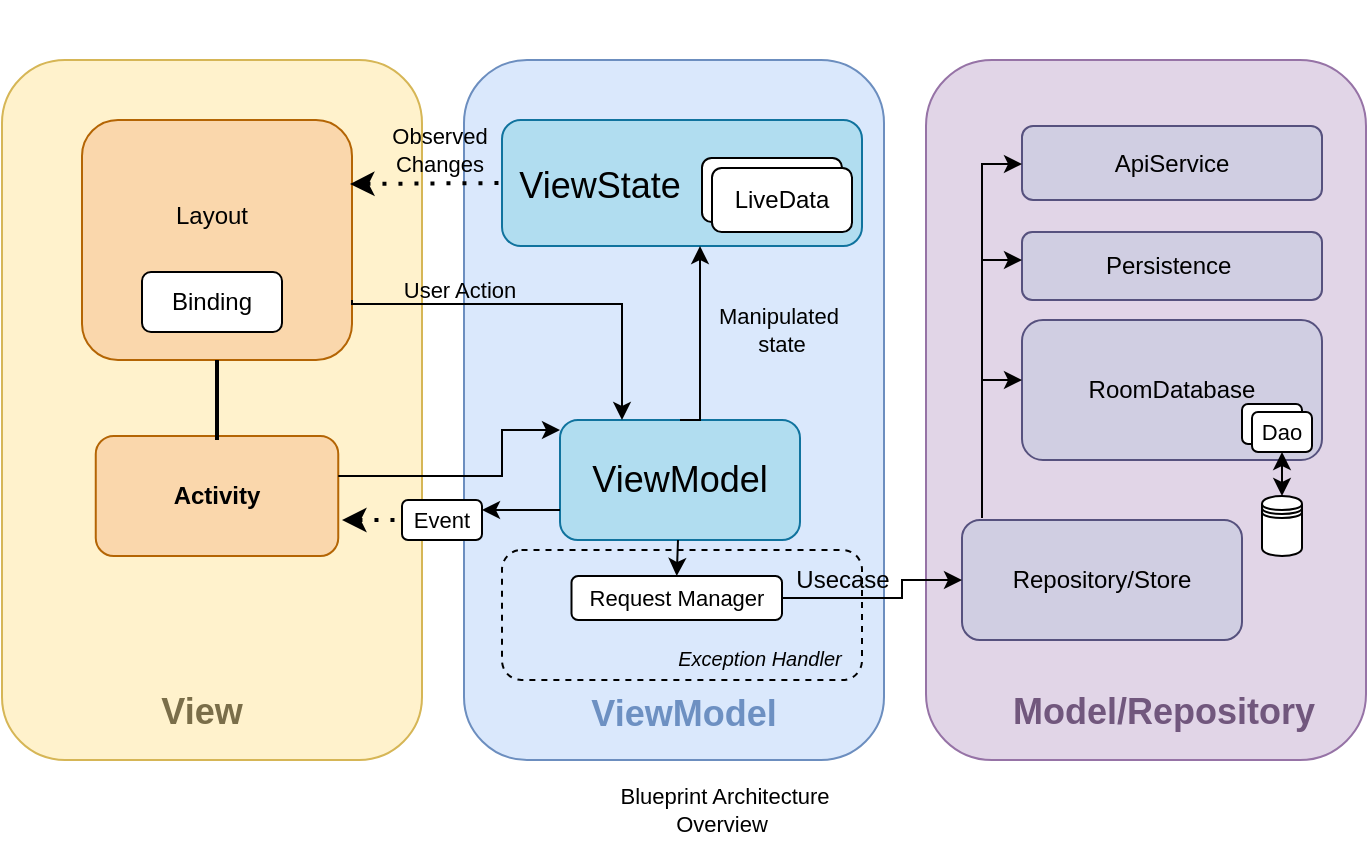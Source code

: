 <mxfile version="17.3.0" type="device"><diagram id="DyYoIxPww9SaBAByOC5G" name="Page-1"><mxGraphModel dx="873" dy="589" grid="1" gridSize="10" guides="1" tooltips="1" connect="1" arrows="1" fold="1" page="1" pageScale="1" pageWidth="827" pageHeight="1169" math="0" shadow="0"><root><mxCell id="0"/><mxCell id="1" parent="0"/><mxCell id="GouDXBz-gcGE_-PqdgL5-1" value="" style="rounded=1;whiteSpace=wrap;html=1;fillColor=#fff2cc;strokeColor=#d6b656;" parent="1" vertex="1"><mxGeometry x="80" y="260" width="210" height="350" as="geometry"/></mxCell><mxCell id="GouDXBz-gcGE_-PqdgL5-2" value="" style="rounded=1;whiteSpace=wrap;html=1;fillColor=#dae8fc;strokeColor=#6c8ebf;" parent="1" vertex="1"><mxGeometry x="311" y="260" width="210" height="350" as="geometry"/></mxCell><mxCell id="GouDXBz-gcGE_-PqdgL5-3" value="" style="rounded=1;whiteSpace=wrap;html=1;fillColor=#e1d5e7;strokeColor=#9673a6;" parent="1" vertex="1"><mxGeometry x="542" y="260" width="220" height="350" as="geometry"/></mxCell><mxCell id="GouDXBz-gcGE_-PqdgL5-4" value="" style="rounded=1;whiteSpace=wrap;html=1;fillColor=#fad7ac;strokeColor=#b46504;" parent="1" vertex="1"><mxGeometry x="120" y="290" width="135" height="120" as="geometry"/></mxCell><mxCell id="GouDXBz-gcGE_-PqdgL5-5" value="Layout" style="text;html=1;strokeColor=none;fillColor=none;align=center;verticalAlign=middle;whiteSpace=wrap;rounded=0;" parent="1" vertex="1"><mxGeometry x="155" y="323" width="60" height="30" as="geometry"/></mxCell><mxCell id="GouDXBz-gcGE_-PqdgL5-6" value="Binding" style="rounded=1;whiteSpace=wrap;html=1;" parent="1" vertex="1"><mxGeometry x="150" y="366" width="70" height="30" as="geometry"/></mxCell><mxCell id="GouDXBz-gcGE_-PqdgL5-7" value="&lt;b&gt;Activity&lt;/b&gt;" style="rounded=1;whiteSpace=wrap;html=1;fillColor=#fad7ac;strokeColor=#b46504;" parent="1" vertex="1"><mxGeometry x="126.88" y="448" width="121.25" height="60" as="geometry"/></mxCell><mxCell id="GouDXBz-gcGE_-PqdgL5-8" value="&lt;b&gt;&lt;font color=&quot;#7a6e49&quot; style=&quot;font-size: 18px&quot;&gt;View&lt;/font&gt;&lt;/b&gt;" style="text;html=1;strokeColor=none;fillColor=none;align=center;verticalAlign=middle;whiteSpace=wrap;rounded=0;" parent="1" vertex="1"><mxGeometry x="150" y="571" width="60" height="30" as="geometry"/></mxCell><mxCell id="GouDXBz-gcGE_-PqdgL5-9" value="ViewModel" style="rounded=1;whiteSpace=wrap;html=1;fontSize=18;fillColor=#b1ddf0;strokeColor=#10739e;" parent="1" vertex="1"><mxGeometry x="359" y="440" width="120" height="60" as="geometry"/></mxCell><mxCell id="GouDXBz-gcGE_-PqdgL5-10" value="" style="rounded=1;whiteSpace=wrap;html=1;fontSize=18;fillColor=#b1ddf0;strokeColor=#10739e;" parent="1" vertex="1"><mxGeometry x="330" y="290" width="180" height="63" as="geometry"/></mxCell><mxCell id="GouDXBz-gcGE_-PqdgL5-11" value="ViewState" style="text;html=1;strokeColor=none;fillColor=none;align=center;verticalAlign=middle;whiteSpace=wrap;rounded=0;fontSize=18;fontColor=#000000;" parent="1" vertex="1"><mxGeometry x="349" y="308" width="60" height="30" as="geometry"/></mxCell><mxCell id="GouDXBz-gcGE_-PqdgL5-12" value="" style="rounded=1;whiteSpace=wrap;html=1;fontSize=12;fontColor=#000000;" parent="1" vertex="1"><mxGeometry x="430" y="309" width="70" height="32" as="geometry"/></mxCell><mxCell id="GouDXBz-gcGE_-PqdgL5-13" value="LiveData" style="rounded=1;whiteSpace=wrap;html=1;fontSize=12;fontColor=#000000;" parent="1" vertex="1"><mxGeometry x="435" y="314" width="70" height="32" as="geometry"/></mxCell><mxCell id="GouDXBz-gcGE_-PqdgL5-14" value="&lt;b&gt;&lt;font style=&quot;font-size: 18px&quot; color=&quot;#6d90c2&quot;&gt;ViewModel&lt;/font&gt;&lt;/b&gt;" style="text;html=1;strokeColor=none;fillColor=none;align=center;verticalAlign=middle;whiteSpace=wrap;rounded=0;" parent="1" vertex="1"><mxGeometry x="391" y="572" width="60" height="30" as="geometry"/></mxCell><mxCell id="GouDXBz-gcGE_-PqdgL5-15" value="Repository/Store" style="rounded=1;whiteSpace=wrap;html=1;fontSize=12;fillColor=#d0cee2;strokeColor=#56517e;" parent="1" vertex="1"><mxGeometry x="560" y="490" width="140" height="60" as="geometry"/></mxCell><mxCell id="GouDXBz-gcGE_-PqdgL5-16" value="&lt;font color=&quot;#000000&quot;&gt;ApiService&lt;/font&gt;" style="rounded=1;whiteSpace=wrap;html=1;fontSize=12;fillColor=#d0cee2;strokeColor=#56517e;" parent="1" vertex="1"><mxGeometry x="590" y="293" width="150" height="37" as="geometry"/></mxCell><mxCell id="GouDXBz-gcGE_-PqdgL5-17" value="RoomDatabase" style="rounded=1;whiteSpace=wrap;html=1;fontSize=12;fillColor=#d0cee2;strokeColor=#56517e;" parent="1" vertex="1"><mxGeometry x="590" y="390" width="150" height="70" as="geometry"/></mxCell><mxCell id="GouDXBz-gcGE_-PqdgL5-18" value="Persistence&amp;nbsp;" style="rounded=1;whiteSpace=wrap;html=1;fontSize=12;fillColor=#d0cee2;strokeColor=#56517e;" parent="1" vertex="1"><mxGeometry x="590" y="346" width="150" height="34" as="geometry"/></mxCell><mxCell id="GouDXBz-gcGE_-PqdgL5-19" value="" style="rounded=1;whiteSpace=wrap;html=1;fontSize=12;fontColor=#000000;" parent="1" vertex="1"><mxGeometry x="700" y="432" width="30" height="20" as="geometry"/></mxCell><mxCell id="GouDXBz-gcGE_-PqdgL5-20" value="&lt;font style=&quot;font-size: 11px&quot;&gt;Dao&lt;/font&gt;" style="rounded=1;whiteSpace=wrap;html=1;fontSize=12;fontColor=#000000;" parent="1" vertex="1"><mxGeometry x="705" y="436" width="30" height="20" as="geometry"/></mxCell><mxCell id="GouDXBz-gcGE_-PqdgL5-21" value="" style="shape=datastore;whiteSpace=wrap;html=1;rounded=1;fontSize=11;fontColor=#000000;" parent="1" vertex="1"><mxGeometry x="710" y="478" width="20" height="30" as="geometry"/></mxCell><mxCell id="GouDXBz-gcGE_-PqdgL5-22" value="&lt;b&gt;&lt;font style=&quot;font-size: 18px&quot; color=&quot;#71577d&quot;&gt;Model/Repository&lt;/font&gt;&lt;/b&gt;" style="text;html=1;strokeColor=none;fillColor=none;align=center;verticalAlign=middle;whiteSpace=wrap;rounded=0;" parent="1" vertex="1"><mxGeometry x="631" y="571" width="60" height="30" as="geometry"/></mxCell><mxCell id="GouDXBz-gcGE_-PqdgL5-23" value="" style="line;strokeWidth=2;direction=south;html=1;rounded=1;fontSize=11;fontColor=#71577D;" parent="1" vertex="1"><mxGeometry x="182.51" y="410" width="10" height="40" as="geometry"/></mxCell><mxCell id="GouDXBz-gcGE_-PqdgL5-24" value="" style="edgeStyle=segmentEdgeStyle;endArrow=classic;html=1;rounded=0;fontSize=11;fontColor=#71577D;exitX=1;exitY=0.75;exitDx=0;exitDy=0;" parent="1" source="GouDXBz-gcGE_-PqdgL5-4" edge="1"><mxGeometry width="50" height="50" relative="1" as="geometry"><mxPoint x="410" y="480" as="sourcePoint"/><mxPoint x="390" y="440" as="targetPoint"/><Array as="points"><mxPoint x="390" y="382"/><mxPoint x="390" y="440"/></Array></mxGeometry></mxCell><mxCell id="GouDXBz-gcGE_-PqdgL5-25" value="" style="edgeStyle=segmentEdgeStyle;endArrow=classic;html=1;rounded=0;fontSize=11;fontColor=#71577D;exitX=1;exitY=0.5;exitDx=0;exitDy=0;entryX=0;entryY=0.25;entryDx=0;entryDy=0;" parent="1" edge="1"><mxGeometry width="50" height="50" relative="1" as="geometry"><mxPoint x="248.13" y="468" as="sourcePoint"/><mxPoint x="359" y="445.0" as="targetPoint"/><Array as="points"><mxPoint x="330" y="468"/><mxPoint x="330" y="445"/></Array></mxGeometry></mxCell><mxCell id="GouDXBz-gcGE_-PqdgL5-26" value="&lt;font color=&quot;#000000&quot;&gt;Event&lt;/font&gt;" style="rounded=1;whiteSpace=wrap;html=1;fontSize=11;fontColor=#71577D;" parent="1" vertex="1"><mxGeometry x="280" y="480" width="40" height="20" as="geometry"/></mxCell><mxCell id="GouDXBz-gcGE_-PqdgL5-27" value="" style="endArrow=none;dashed=1;html=1;dashPattern=1 3;strokeWidth=2;rounded=0;fontSize=11;fontColor=#000000;entryX=0;entryY=0.5;entryDx=0;entryDy=0;startArrow=classic;startFill=1;" parent="1" target="GouDXBz-gcGE_-PqdgL5-26" edge="1"><mxGeometry width="50" height="50" relative="1" as="geometry"><mxPoint x="250" y="490" as="sourcePoint"/><mxPoint x="430" y="440" as="targetPoint"/></mxGeometry></mxCell><mxCell id="GouDXBz-gcGE_-PqdgL5-28" value="" style="edgeStyle=segmentEdgeStyle;endArrow=classic;html=1;rounded=0;fontSize=11;fontColor=#000000;exitX=0;exitY=0.75;exitDx=0;exitDy=0;" parent="1" source="GouDXBz-gcGE_-PqdgL5-9" edge="1"><mxGeometry width="50" height="50" relative="1" as="geometry"><mxPoint x="380" y="490" as="sourcePoint"/><mxPoint x="320" y="485" as="targetPoint"/></mxGeometry></mxCell><mxCell id="GouDXBz-gcGE_-PqdgL5-29" value="Request Manager" style="rounded=1;whiteSpace=wrap;html=1;fontSize=11;fontColor=#000000;" parent="1" vertex="1"><mxGeometry x="364.75" y="518" width="105.25" height="22" as="geometry"/></mxCell><mxCell id="GouDXBz-gcGE_-PqdgL5-30" value="" style="edgeStyle=segmentEdgeStyle;endArrow=classic;html=1;rounded=0;fontSize=11;fontColor=#000000;entryX=0.55;entryY=1;entryDx=0;entryDy=0;entryPerimeter=0;exitX=0.5;exitY=0;exitDx=0;exitDy=0;" parent="1" source="GouDXBz-gcGE_-PqdgL5-9" target="GouDXBz-gcGE_-PqdgL5-10" edge="1"><mxGeometry width="50" height="50" relative="1" as="geometry"><mxPoint x="380" y="500" as="sourcePoint"/><mxPoint x="430" y="450" as="targetPoint"/></mxGeometry></mxCell><mxCell id="GouDXBz-gcGE_-PqdgL5-31" value="" style="endArrow=none;dashed=1;html=1;dashPattern=1 3;strokeWidth=2;rounded=0;fontSize=11;fontColor=#000000;entryX=0;entryY=0.5;entryDx=0;entryDy=0;startArrow=classic;startFill=1;" parent="1" target="GouDXBz-gcGE_-PqdgL5-10" edge="1"><mxGeometry width="50" height="50" relative="1" as="geometry"><mxPoint x="254" y="322" as="sourcePoint"/><mxPoint x="328.82" y="317.78" as="targetPoint"/></mxGeometry></mxCell><mxCell id="GouDXBz-gcGE_-PqdgL5-32" value="Manipulated&amp;nbsp;&lt;br&gt;state" style="text;html=1;strokeColor=none;fillColor=none;align=center;verticalAlign=middle;whiteSpace=wrap;rounded=0;fontSize=11;fontColor=#000000;" parent="1" vertex="1"><mxGeometry x="440" y="380" width="60" height="30" as="geometry"/></mxCell><mxCell id="GouDXBz-gcGE_-PqdgL5-33" value="" style="edgeStyle=segmentEdgeStyle;endArrow=classic;html=1;rounded=0;fontSize=11;fontColor=#000000;exitX=1;exitY=0.5;exitDx=0;exitDy=0;entryX=0;entryY=0.5;entryDx=0;entryDy=0;" parent="1" source="GouDXBz-gcGE_-PqdgL5-29" target="GouDXBz-gcGE_-PqdgL5-15" edge="1"><mxGeometry width="50" height="50" relative="1" as="geometry"><mxPoint x="480" y="535" as="sourcePoint"/><mxPoint x="560" y="535" as="targetPoint"/><Array as="points"><mxPoint x="530" y="529"/><mxPoint x="530" y="520"/></Array></mxGeometry></mxCell><mxCell id="GouDXBz-gcGE_-PqdgL5-34" value="" style="edgeStyle=segmentEdgeStyle;endArrow=classic;html=1;rounded=0;fontSize=11;fontColor=#000000;" parent="1" edge="1"><mxGeometry width="50" height="50" relative="1" as="geometry"><mxPoint x="570" y="489" as="sourcePoint"/><mxPoint x="590" y="312" as="targetPoint"/><Array as="points"><mxPoint x="570" y="489"/><mxPoint x="570" y="312"/></Array></mxGeometry></mxCell><mxCell id="GouDXBz-gcGE_-PqdgL5-35" value="" style="edgeStyle=segmentEdgeStyle;endArrow=classic;html=1;rounded=0;fontSize=11;fontColor=#000000;jumpStyle=sharp;" parent="1" edge="1"><mxGeometry width="50" height="50" relative="1" as="geometry"><mxPoint x="570" y="360" as="sourcePoint"/><mxPoint x="590" y="360" as="targetPoint"/></mxGeometry></mxCell><mxCell id="GouDXBz-gcGE_-PqdgL5-36" value="" style="edgeStyle=segmentEdgeStyle;endArrow=classic;html=1;rounded=0;fontSize=11;fontColor=#000000;jumpStyle=sharp;" parent="1" edge="1"><mxGeometry width="50" height="50" relative="1" as="geometry"><mxPoint x="570" y="420" as="sourcePoint"/><mxPoint x="590" y="420" as="targetPoint"/><Array as="points"><mxPoint x="590" y="420"/></Array></mxGeometry></mxCell><mxCell id="GouDXBz-gcGE_-PqdgL5-37" value="&lt;font style=&quot;font-size: 11px&quot;&gt;Observed Changes&lt;/font&gt;" style="text;html=1;strokeColor=none;fillColor=none;align=center;verticalAlign=middle;whiteSpace=wrap;rounded=0;fontSize=11;fontColor=#000000;" parent="1" vertex="1"><mxGeometry x="269" y="290" width="60" height="30" as="geometry"/></mxCell><mxCell id="GouDXBz-gcGE_-PqdgL5-38" value="&lt;font style=&quot;font-size: 11px&quot;&gt;User Action&lt;/font&gt;" style="text;html=1;strokeColor=none;fillColor=none;align=center;verticalAlign=middle;whiteSpace=wrap;rounded=0;fontSize=9;fontColor=#000000;" parent="1" vertex="1"><mxGeometry x="269" y="360" width="80" height="30" as="geometry"/></mxCell><mxCell id="GouDXBz-gcGE_-PqdgL5-39" value="&amp;nbsp;Blueprint Architecture Overview" style="text;html=1;strokeColor=none;fillColor=none;align=center;verticalAlign=middle;whiteSpace=wrap;rounded=0;fontSize=11;fontColor=#000000;" parent="1" vertex="1"><mxGeometry x="370" y="620" width="140" height="30" as="geometry"/></mxCell><mxCell id="GouDXBz-gcGE_-PqdgL5-45" value="" style="rounded=1;whiteSpace=wrap;html=1;fillColor=none;dashed=1;" parent="1" vertex="1"><mxGeometry x="330" y="505" width="180" height="65" as="geometry"/></mxCell><mxCell id="GouDXBz-gcGE_-PqdgL5-40" value="" style="shape=image;verticalLabelPosition=bottom;labelBackgroundColor=default;verticalAlign=top;aspect=fixed;imageAspect=0;image=https://employee.neosofttech.com/favicon.png;" parent="1" vertex="1"><mxGeometry x="710" y="230" width="22.42" height="18.05" as="geometry"/></mxCell><mxCell id="GouDXBz-gcGE_-PqdgL5-41" value="" style="edgeStyle=segmentEdgeStyle;endArrow=classic;html=1;rounded=0;entryX=0.5;entryY=1;entryDx=0;entryDy=0;startArrow=classic;startFill=1;exitX=0.5;exitY=0;exitDx=0;exitDy=0;" parent="1" source="GouDXBz-gcGE_-PqdgL5-21" target="GouDXBz-gcGE_-PqdgL5-20" edge="1"><mxGeometry width="50" height="50" relative="1" as="geometry"><mxPoint x="720" y="470" as="sourcePoint"/><mxPoint x="440" y="500" as="targetPoint"/><Array as="points"/></mxGeometry></mxCell><mxCell id="GouDXBz-gcGE_-PqdgL5-43" value="" style="edgeStyle=segmentEdgeStyle;endArrow=classic;html=1;rounded=0;exitX=0.5;exitY=1;exitDx=0;exitDy=0;entryX=0.5;entryY=0;entryDx=0;entryDy=0;" parent="1" target="GouDXBz-gcGE_-PqdgL5-29" edge="1"><mxGeometry width="50" height="50" relative="1" as="geometry"><mxPoint x="418" y="500" as="sourcePoint"/><mxPoint x="419" y="510" as="targetPoint"/></mxGeometry></mxCell><mxCell id="GouDXBz-gcGE_-PqdgL5-46" value="Exception Handler" style="text;html=1;strokeColor=none;fillColor=none;align=center;verticalAlign=middle;whiteSpace=wrap;rounded=0;dashed=1;fontSize=10;fontStyle=2" parent="1" vertex="1"><mxGeometry x="410" y="549" width="98" height="20" as="geometry"/></mxCell><mxCell id="HI7HHrG4iaytT6_QZ9hf-1" value="Usecase" style="text;html=1;strokeColor=none;fillColor=none;align=center;verticalAlign=middle;whiteSpace=wrap;rounded=0;sketch=0;glass=0;shadow=0;" vertex="1" parent="1"><mxGeometry x="479" y="509.5" width="43" height="21" as="geometry"/></mxCell></root></mxGraphModel></diagram></mxfile>